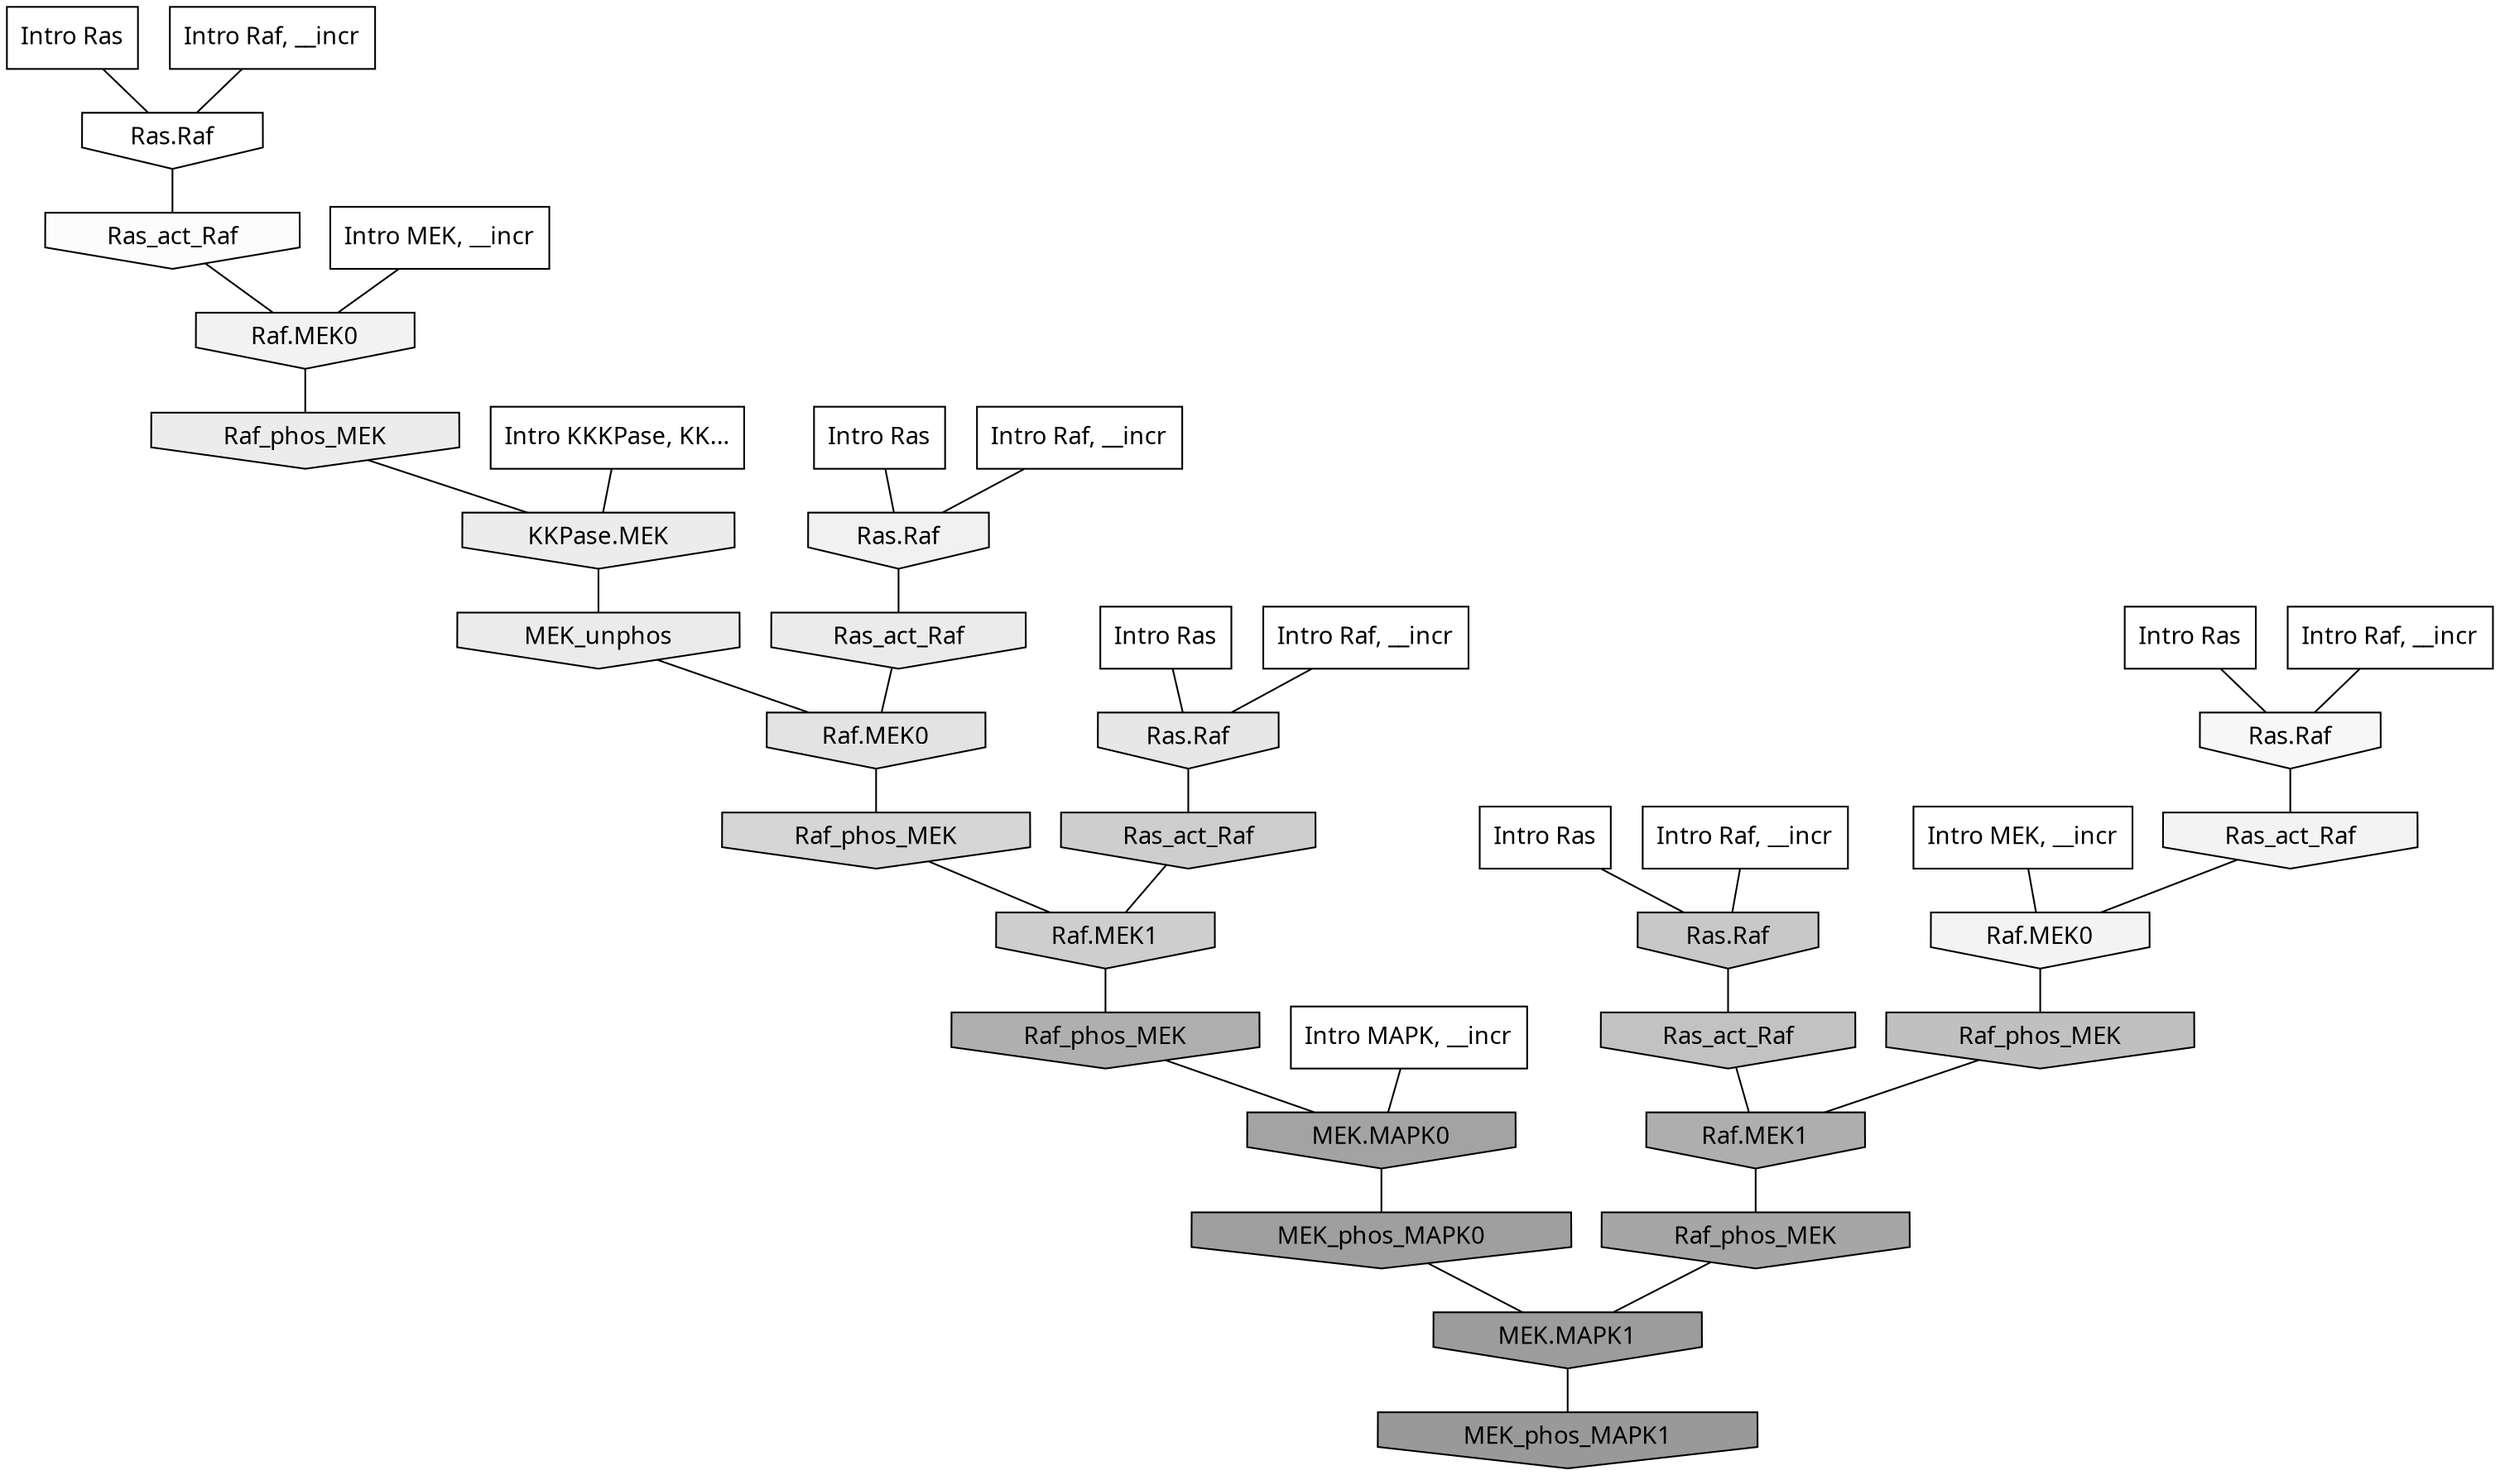 digraph G{
  rankdir="TB";
  ranksep=0.30;
  node [fontname="CMU Serif"];
  edge [fontname="CMU Serif"];
  
  24 [label="Intro Ras", shape=rectangle, style=filled, fillcolor="0.000 0.000 1.000"]
  
  43 [label="Intro Ras", shape=rectangle, style=filled, fillcolor="0.000 0.000 1.000"]
  
  55 [label="Intro Ras", shape=rectangle, style=filled, fillcolor="0.000 0.000 1.000"]
  
  78 [label="Intro Ras", shape=rectangle, style=filled, fillcolor="0.000 0.000 1.000"]
  
  93 [label="Intro Ras", shape=rectangle, style=filled, fillcolor="0.000 0.000 1.000"]
  
  277 [label="Intro Raf, __incr", shape=rectangle, style=filled, fillcolor="0.000 0.000 1.000"]
  
  405 [label="Intro Raf, __incr", shape=rectangle, style=filled, fillcolor="0.000 0.000 1.000"]
  
  635 [label="Intro Raf, __incr", shape=rectangle, style=filled, fillcolor="0.000 0.000 1.000"]
  
  674 [label="Intro Raf, __incr", shape=rectangle, style=filled, fillcolor="0.000 0.000 1.000"]
  
  1052 [label="Intro Raf, __incr", shape=rectangle, style=filled, fillcolor="0.000 0.000 1.000"]
  
  1470 [label="Intro MEK, __incr", shape=rectangle, style=filled, fillcolor="0.000 0.000 1.000"]
  
  1578 [label="Intro MEK, __incr", shape=rectangle, style=filled, fillcolor="0.000 0.000 1.000"]
  
  2733 [label="Intro MAPK, __incr", shape=rectangle, style=filled, fillcolor="0.000 0.000 1.000"]
  
  3161 [label="Intro KKKPase, KK...", shape=rectangle, style=filled, fillcolor="0.000 0.000 1.000"]
  
  3256 [label="Ras.Raf", shape=invhouse, style=filled, fillcolor="0.000 0.000 1.000"]
  
  3404 [label="Ras_act_Raf", shape=invhouse, style=filled, fillcolor="0.000 0.000 0.986"]
  
  3537 [label="Ras.Raf", shape=invhouse, style=filled, fillcolor="0.000 0.000 0.965"]
  
  3645 [label="Ras_act_Raf", shape=invhouse, style=filled, fillcolor="0.000 0.000 0.952"]
  
  3648 [label="Raf.MEK0", shape=invhouse, style=filled, fillcolor="0.000 0.000 0.952"]
  
  3672 [label="Raf.MEK0", shape=invhouse, style=filled, fillcolor="0.000 0.000 0.949"]
  
  3713 [label="Ras.Raf", shape=invhouse, style=filled, fillcolor="0.000 0.000 0.945"]
  
  4033 [label="Raf_phos_MEK", shape=invhouse, style=filled, fillcolor="0.000 0.000 0.924"]
  
  4048 [label="KKPase.MEK", shape=invhouse, style=filled, fillcolor="0.000 0.000 0.923"]
  
  4081 [label="MEK_unphos", shape=invhouse, style=filled, fillcolor="0.000 0.000 0.920"]
  
  4102 [label="Ras_act_Raf", shape=invhouse, style=filled, fillcolor="0.000 0.000 0.918"]
  
  4303 [label="Ras.Raf", shape=invhouse, style=filled, fillcolor="0.000 0.000 0.904"]
  
  4552 [label="Raf.MEK0", shape=invhouse, style=filled, fillcolor="0.000 0.000 0.888"]
  
  5433 [label="Raf_phos_MEK", shape=invhouse, style=filled, fillcolor="0.000 0.000 0.836"]
  
  5950 [label="Ras_act_Raf", shape=invhouse, style=filled, fillcolor="0.000 0.000 0.807"]
  
  5952 [label="Raf.MEK1", shape=invhouse, style=filled, fillcolor="0.000 0.000 0.807"]
  
  6431 [label="Ras.Raf", shape=invhouse, style=filled, fillcolor="0.000 0.000 0.784"]
  
  7149 [label="Ras_act_Raf", shape=invhouse, style=filled, fillcolor="0.000 0.000 0.758"]
  
  7372 [label="Raf_phos_MEK", shape=invhouse, style=filled, fillcolor="0.000 0.000 0.751"]
  
  9637 [label="Raf_phos_MEK", shape=invhouse, style=filled, fillcolor="0.000 0.000 0.687"]
  
  9874 [label="Raf.MEK1", shape=invhouse, style=filled, fillcolor="0.000 0.000 0.681"]
  
  11450 [label="Raf_phos_MEK", shape=invhouse, style=filled, fillcolor="0.000 0.000 0.649"]
  
  11987 [label="MEK.MAPK0", shape=invhouse, style=filled, fillcolor="0.000 0.000 0.639"]
  
  13006 [label="MEK_phos_MAPK0", shape=invhouse, style=filled, fillcolor="0.000 0.000 0.623"]
  
  13645 [label="MEK.MAPK1", shape=invhouse, style=filled, fillcolor="0.000 0.000 0.612"]
  
  14602 [label="MEK_phos_MAPK1", shape=invhouse, style=filled, fillcolor="0.000 0.000 0.600"]
  
  
  13645 -> 14602 [dir=none, color="0.000 0.000 0.000"] 
  13006 -> 13645 [dir=none, color="0.000 0.000 0.000"] 
  11987 -> 13006 [dir=none, color="0.000 0.000 0.000"] 
  11450 -> 13645 [dir=none, color="0.000 0.000 0.000"] 
  9874 -> 11450 [dir=none, color="0.000 0.000 0.000"] 
  9637 -> 11987 [dir=none, color="0.000 0.000 0.000"] 
  7372 -> 9874 [dir=none, color="0.000 0.000 0.000"] 
  7149 -> 9874 [dir=none, color="0.000 0.000 0.000"] 
  6431 -> 7149 [dir=none, color="0.000 0.000 0.000"] 
  5952 -> 9637 [dir=none, color="0.000 0.000 0.000"] 
  5950 -> 5952 [dir=none, color="0.000 0.000 0.000"] 
  5433 -> 5952 [dir=none, color="0.000 0.000 0.000"] 
  4552 -> 5433 [dir=none, color="0.000 0.000 0.000"] 
  4303 -> 5950 [dir=none, color="0.000 0.000 0.000"] 
  4102 -> 4552 [dir=none, color="0.000 0.000 0.000"] 
  4081 -> 4552 [dir=none, color="0.000 0.000 0.000"] 
  4048 -> 4081 [dir=none, color="0.000 0.000 0.000"] 
  4033 -> 4048 [dir=none, color="0.000 0.000 0.000"] 
  3713 -> 4102 [dir=none, color="0.000 0.000 0.000"] 
  3672 -> 4033 [dir=none, color="0.000 0.000 0.000"] 
  3648 -> 7372 [dir=none, color="0.000 0.000 0.000"] 
  3645 -> 3648 [dir=none, color="0.000 0.000 0.000"] 
  3537 -> 3645 [dir=none, color="0.000 0.000 0.000"] 
  3404 -> 3672 [dir=none, color="0.000 0.000 0.000"] 
  3256 -> 3404 [dir=none, color="0.000 0.000 0.000"] 
  3161 -> 4048 [dir=none, color="0.000 0.000 0.000"] 
  2733 -> 11987 [dir=none, color="0.000 0.000 0.000"] 
  1578 -> 3648 [dir=none, color="0.000 0.000 0.000"] 
  1470 -> 3672 [dir=none, color="0.000 0.000 0.000"] 
  1052 -> 3713 [dir=none, color="0.000 0.000 0.000"] 
  674 -> 3537 [dir=none, color="0.000 0.000 0.000"] 
  635 -> 6431 [dir=none, color="0.000 0.000 0.000"] 
  405 -> 4303 [dir=none, color="0.000 0.000 0.000"] 
  277 -> 3256 [dir=none, color="0.000 0.000 0.000"] 
  93 -> 3537 [dir=none, color="0.000 0.000 0.000"] 
  78 -> 3713 [dir=none, color="0.000 0.000 0.000"] 
  55 -> 4303 [dir=none, color="0.000 0.000 0.000"] 
  43 -> 6431 [dir=none, color="0.000 0.000 0.000"] 
  24 -> 3256 [dir=none, color="0.000 0.000 0.000"] 
  
  }
